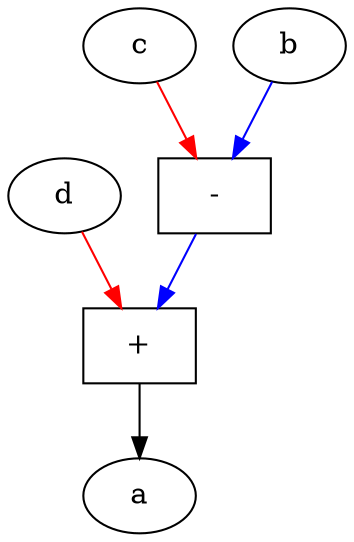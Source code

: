 digraph DFG {
    "0x133605e50" [label="a", shape=ellipse];
    "0x133605d30" [label="d", shape=ellipse];
    "0x133605d30" -> "0x1336063c0" [color="red"];
    "0x1336063c0" [label="+", shape=box];
    "0x1336063c0" -> "0x133605e50";
    "0x133606110" [label="c", shape=ellipse];
    "0x133606110" -> "0x133606320" [color="red"];
    "0x133606320" [label="-", shape=box];
    "0x133606320" -> "0x1336063c0" [color="blue"];
    "0x1336062a0" [label="b", shape=ellipse];
    "0x1336062a0" -> "0x133606320" [color="blue"];
}

